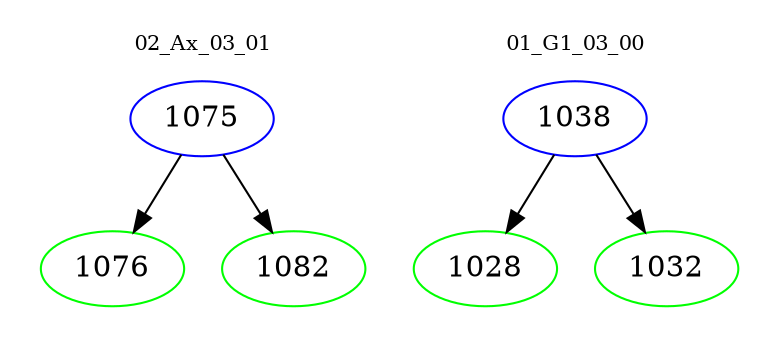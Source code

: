 digraph{
subgraph cluster_0 {
color = white
label = "02_Ax_03_01";
fontsize=10;
T0_1075 [label="1075", color="blue"]
T0_1075 -> T0_1076 [color="black"]
T0_1076 [label="1076", color="green"]
T0_1075 -> T0_1082 [color="black"]
T0_1082 [label="1082", color="green"]
}
subgraph cluster_1 {
color = white
label = "01_G1_03_00";
fontsize=10;
T1_1038 [label="1038", color="blue"]
T1_1038 -> T1_1028 [color="black"]
T1_1028 [label="1028", color="green"]
T1_1038 -> T1_1032 [color="black"]
T1_1032 [label="1032", color="green"]
}
}

